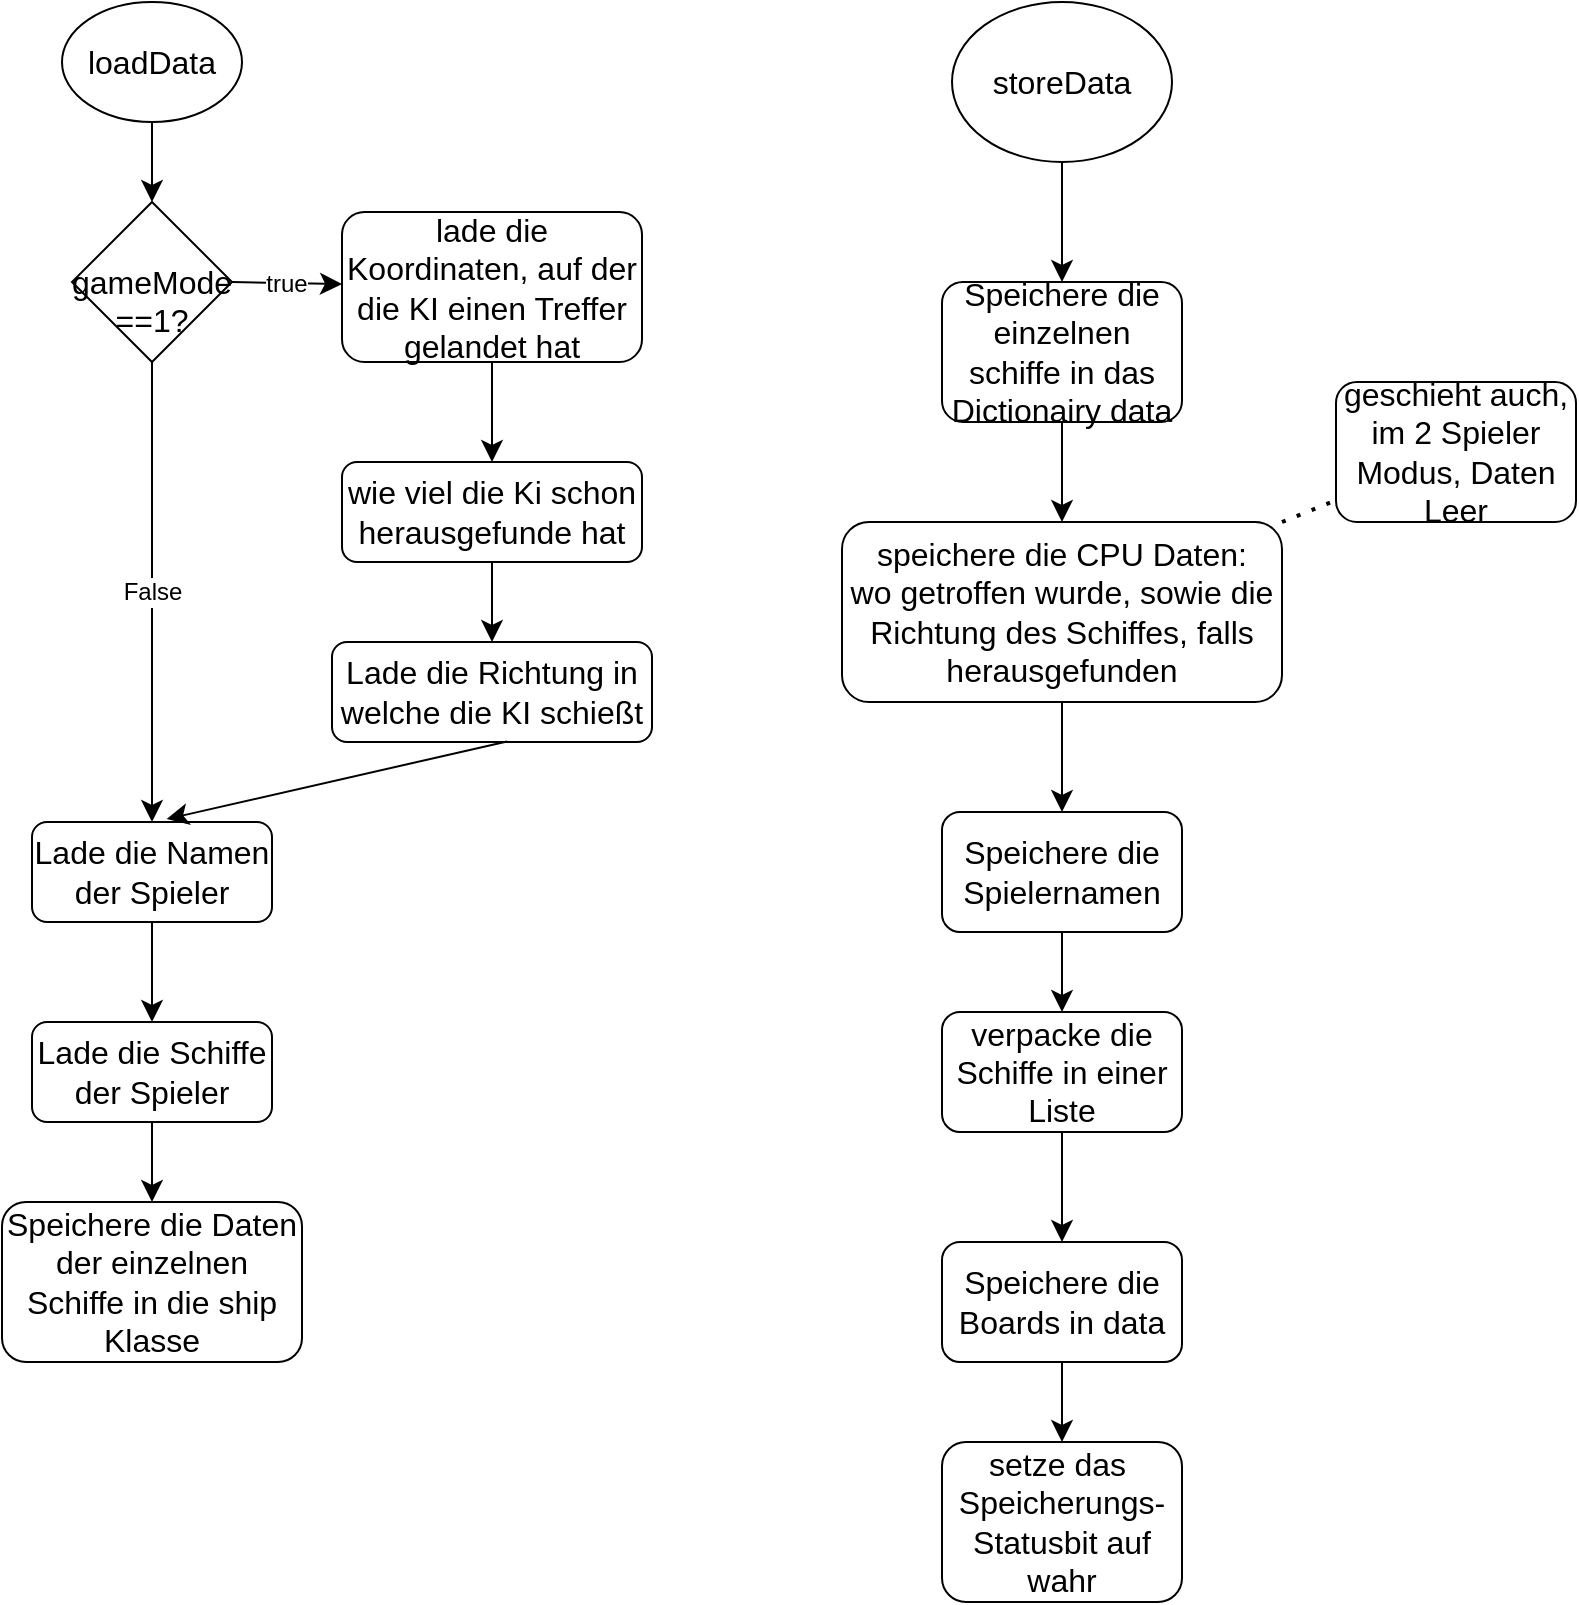 <mxfile version="21.2.6" type="device">
  <diagram id="C5RBs43oDa-KdzZeNtuy" name="Page-1">
    <mxGraphModel dx="531" dy="660" grid="1" gridSize="10" guides="1" tooltips="1" connect="1" arrows="1" fold="1" page="1" pageScale="1" pageWidth="827" pageHeight="1169" math="0" shadow="0">
      <root>
        <mxCell id="WIyWlLk6GJQsqaUBKTNV-0" />
        <mxCell id="WIyWlLk6GJQsqaUBKTNV-1" parent="WIyWlLk6GJQsqaUBKTNV-0" />
        <mxCell id="ptCqigWtE8vGRIYA4Drp-10" value="False" style="edgeStyle=none;curved=1;rounded=0;orthogonalLoop=1;jettySize=auto;html=1;fontSize=12;startSize=8;endSize=8;" edge="1" parent="WIyWlLk6GJQsqaUBKTNV-1" source="ptCqigWtE8vGRIYA4Drp-0" target="ptCqigWtE8vGRIYA4Drp-9">
          <mxGeometry relative="1" as="geometry" />
        </mxCell>
        <mxCell id="ptCqigWtE8vGRIYA4Drp-0" value="&lt;br&gt;gameMode&lt;br&gt;==1?" style="rhombus;whiteSpace=wrap;html=1;fontSize=16;" vertex="1" parent="WIyWlLk6GJQsqaUBKTNV-1">
          <mxGeometry x="75" y="150" width="80" height="80" as="geometry" />
        </mxCell>
        <mxCell id="ptCqigWtE8vGRIYA4Drp-2" value="" style="edgeStyle=none;curved=1;rounded=0;orthogonalLoop=1;jettySize=auto;html=1;fontSize=12;startSize=8;endSize=8;" edge="1" parent="WIyWlLk6GJQsqaUBKTNV-1" source="ptCqigWtE8vGRIYA4Drp-1" target="ptCqigWtE8vGRIYA4Drp-0">
          <mxGeometry relative="1" as="geometry" />
        </mxCell>
        <mxCell id="ptCqigWtE8vGRIYA4Drp-1" value="loadData" style="ellipse;whiteSpace=wrap;html=1;fontSize=16;" vertex="1" parent="WIyWlLk6GJQsqaUBKTNV-1">
          <mxGeometry x="70" y="50" width="90" height="60" as="geometry" />
        </mxCell>
        <mxCell id="ptCqigWtE8vGRIYA4Drp-3" value="true" style="endArrow=classic;html=1;rounded=0;fontSize=12;startSize=8;endSize=8;curved=1;exitX=1;exitY=0.5;exitDx=0;exitDy=0;" edge="1" parent="WIyWlLk6GJQsqaUBKTNV-1" source="ptCqigWtE8vGRIYA4Drp-0" target="ptCqigWtE8vGRIYA4Drp-4">
          <mxGeometry width="50" height="50" relative="1" as="geometry">
            <mxPoint x="150" y="250" as="sourcePoint" />
            <mxPoint x="210" y="190" as="targetPoint" />
          </mxGeometry>
        </mxCell>
        <mxCell id="ptCqigWtE8vGRIYA4Drp-6" value="" style="edgeStyle=none;curved=1;rounded=0;orthogonalLoop=1;jettySize=auto;html=1;fontSize=12;startSize=8;endSize=8;" edge="1" parent="WIyWlLk6GJQsqaUBKTNV-1" source="ptCqigWtE8vGRIYA4Drp-4" target="ptCqigWtE8vGRIYA4Drp-5">
          <mxGeometry relative="1" as="geometry" />
        </mxCell>
        <mxCell id="ptCqigWtE8vGRIYA4Drp-4" value="lade die Koordinaten, auf der die KI einen Treffer gelandet hat" style="rounded=1;whiteSpace=wrap;html=1;fontSize=16;" vertex="1" parent="WIyWlLk6GJQsqaUBKTNV-1">
          <mxGeometry x="210" y="155" width="150" height="75" as="geometry" />
        </mxCell>
        <mxCell id="ptCqigWtE8vGRIYA4Drp-8" value="" style="edgeStyle=none;curved=1;rounded=0;orthogonalLoop=1;jettySize=auto;html=1;fontSize=12;startSize=8;endSize=8;" edge="1" parent="WIyWlLk6GJQsqaUBKTNV-1" source="ptCqigWtE8vGRIYA4Drp-5" target="ptCqigWtE8vGRIYA4Drp-7">
          <mxGeometry relative="1" as="geometry" />
        </mxCell>
        <mxCell id="ptCqigWtE8vGRIYA4Drp-5" value="wie viel die Ki schon herausgefunde hat" style="rounded=1;whiteSpace=wrap;html=1;fontSize=16;" vertex="1" parent="WIyWlLk6GJQsqaUBKTNV-1">
          <mxGeometry x="210" y="280" width="150" height="50" as="geometry" />
        </mxCell>
        <mxCell id="ptCqigWtE8vGRIYA4Drp-7" value="Lade die Richtung in welche die KI schießt" style="rounded=1;whiteSpace=wrap;html=1;fontSize=16;" vertex="1" parent="WIyWlLk6GJQsqaUBKTNV-1">
          <mxGeometry x="205" y="370" width="160" height="50" as="geometry" />
        </mxCell>
        <mxCell id="ptCqigWtE8vGRIYA4Drp-13" value="" style="edgeStyle=none;curved=1;rounded=0;orthogonalLoop=1;jettySize=auto;html=1;fontSize=12;startSize=8;endSize=8;" edge="1" parent="WIyWlLk6GJQsqaUBKTNV-1" source="ptCqigWtE8vGRIYA4Drp-9" target="ptCqigWtE8vGRIYA4Drp-12">
          <mxGeometry relative="1" as="geometry" />
        </mxCell>
        <mxCell id="ptCqigWtE8vGRIYA4Drp-9" value="Lade die Namen der Spieler" style="rounded=1;whiteSpace=wrap;html=1;fontSize=16;" vertex="1" parent="WIyWlLk6GJQsqaUBKTNV-1">
          <mxGeometry x="55" y="460" width="120" height="50" as="geometry" />
        </mxCell>
        <mxCell id="ptCqigWtE8vGRIYA4Drp-11" value="" style="endArrow=classic;html=1;rounded=0;fontSize=12;startSize=8;endSize=8;curved=1;exitX=0.547;exitY=0.995;exitDx=0;exitDy=0;exitPerimeter=0;entryX=0.561;entryY=-0.029;entryDx=0;entryDy=0;entryPerimeter=0;" edge="1" parent="WIyWlLk6GJQsqaUBKTNV-1" source="ptCqigWtE8vGRIYA4Drp-7" target="ptCqigWtE8vGRIYA4Drp-9">
          <mxGeometry width="50" height="50" relative="1" as="geometry">
            <mxPoint x="70" y="440" as="sourcePoint" />
            <mxPoint x="120" y="390" as="targetPoint" />
          </mxGeometry>
        </mxCell>
        <mxCell id="ptCqigWtE8vGRIYA4Drp-15" value="" style="edgeStyle=none;curved=1;rounded=0;orthogonalLoop=1;jettySize=auto;html=1;fontSize=12;startSize=8;endSize=8;" edge="1" parent="WIyWlLk6GJQsqaUBKTNV-1" source="ptCqigWtE8vGRIYA4Drp-12" target="ptCqigWtE8vGRIYA4Drp-14">
          <mxGeometry relative="1" as="geometry" />
        </mxCell>
        <mxCell id="ptCqigWtE8vGRIYA4Drp-12" value="Lade die Schiffe der Spieler" style="rounded=1;whiteSpace=wrap;html=1;fontSize=16;" vertex="1" parent="WIyWlLk6GJQsqaUBKTNV-1">
          <mxGeometry x="55" y="560" width="120" height="50" as="geometry" />
        </mxCell>
        <mxCell id="ptCqigWtE8vGRIYA4Drp-14" value="Speichere die Daten der&amp;nbsp;einzelnen Schiffe in die ship Klasse" style="rounded=1;whiteSpace=wrap;html=1;fontSize=16;" vertex="1" parent="WIyWlLk6GJQsqaUBKTNV-1">
          <mxGeometry x="40" y="650" width="150" height="80" as="geometry" />
        </mxCell>
        <mxCell id="ptCqigWtE8vGRIYA4Drp-23" value="" style="edgeStyle=none;curved=1;rounded=0;orthogonalLoop=1;jettySize=auto;html=1;fontSize=12;startSize=8;endSize=8;" edge="1" parent="WIyWlLk6GJQsqaUBKTNV-1" source="ptCqigWtE8vGRIYA4Drp-18" target="ptCqigWtE8vGRIYA4Drp-19">
          <mxGeometry relative="1" as="geometry" />
        </mxCell>
        <mxCell id="ptCqigWtE8vGRIYA4Drp-18" value="storeData" style="ellipse;whiteSpace=wrap;html=1;fontSize=16;" vertex="1" parent="WIyWlLk6GJQsqaUBKTNV-1">
          <mxGeometry x="515" y="50" width="110" height="80" as="geometry" />
        </mxCell>
        <mxCell id="ptCqigWtE8vGRIYA4Drp-25" value="" style="edgeStyle=none;curved=1;rounded=0;orthogonalLoop=1;jettySize=auto;html=1;fontSize=12;startSize=8;endSize=8;" edge="1" parent="WIyWlLk6GJQsqaUBKTNV-1" source="ptCqigWtE8vGRIYA4Drp-19" target="ptCqigWtE8vGRIYA4Drp-24">
          <mxGeometry relative="1" as="geometry" />
        </mxCell>
        <mxCell id="ptCqigWtE8vGRIYA4Drp-19" value="Speichere die einzelnen schiffe in das Dictionairy data" style="rounded=1;whiteSpace=wrap;html=1;fontSize=16;" vertex="1" parent="WIyWlLk6GJQsqaUBKTNV-1">
          <mxGeometry x="510" y="190" width="120" height="70" as="geometry" />
        </mxCell>
        <mxCell id="ptCqigWtE8vGRIYA4Drp-27" value="" style="edgeStyle=none;curved=1;rounded=0;orthogonalLoop=1;jettySize=auto;html=1;fontSize=12;startSize=8;endSize=8;" edge="1" parent="WIyWlLk6GJQsqaUBKTNV-1" source="ptCqigWtE8vGRIYA4Drp-24" target="ptCqigWtE8vGRIYA4Drp-26">
          <mxGeometry relative="1" as="geometry" />
        </mxCell>
        <mxCell id="ptCqigWtE8vGRIYA4Drp-24" value="speichere die CPU Daten: &lt;br&gt;wo getroffen wurde, sowie die Richtung des Schiffes, falls herausgefunden" style="rounded=1;whiteSpace=wrap;html=1;fontSize=16;" vertex="1" parent="WIyWlLk6GJQsqaUBKTNV-1">
          <mxGeometry x="460" y="310" width="220" height="90" as="geometry" />
        </mxCell>
        <mxCell id="ptCqigWtE8vGRIYA4Drp-35" value="" style="edgeStyle=none;curved=1;rounded=0;orthogonalLoop=1;jettySize=auto;html=1;fontSize=12;startSize=8;endSize=8;" edge="1" parent="WIyWlLk6GJQsqaUBKTNV-1" source="ptCqigWtE8vGRIYA4Drp-26" target="ptCqigWtE8vGRIYA4Drp-32">
          <mxGeometry relative="1" as="geometry" />
        </mxCell>
        <mxCell id="ptCqigWtE8vGRIYA4Drp-26" value="Speichere die Spielernamen" style="rounded=1;whiteSpace=wrap;html=1;fontSize=16;" vertex="1" parent="WIyWlLk6GJQsqaUBKTNV-1">
          <mxGeometry x="510" y="455" width="120" height="60" as="geometry" />
        </mxCell>
        <mxCell id="ptCqigWtE8vGRIYA4Drp-28" value="" style="endArrow=none;dashed=1;html=1;dashPattern=1 3;strokeWidth=2;rounded=0;fontSize=12;startSize=8;endSize=8;curved=1;exitX=1;exitY=0;exitDx=0;exitDy=0;" edge="1" parent="WIyWlLk6GJQsqaUBKTNV-1" source="ptCqigWtE8vGRIYA4Drp-24" target="ptCqigWtE8vGRIYA4Drp-29">
          <mxGeometry width="50" height="50" relative="1" as="geometry">
            <mxPoint x="500" y="380" as="sourcePoint" />
            <mxPoint x="690" y="240" as="targetPoint" />
          </mxGeometry>
        </mxCell>
        <mxCell id="ptCqigWtE8vGRIYA4Drp-29" value="geschieht auch, im 2 Spieler&lt;br&gt;Modus, Daten Leer" style="rounded=1;whiteSpace=wrap;html=1;fontSize=16;" vertex="1" parent="WIyWlLk6GJQsqaUBKTNV-1">
          <mxGeometry x="707" y="240" width="120" height="70" as="geometry" />
        </mxCell>
        <mxCell id="ptCqigWtE8vGRIYA4Drp-38" value="" style="edgeStyle=none;curved=1;rounded=0;orthogonalLoop=1;jettySize=auto;html=1;fontSize=12;startSize=8;endSize=8;" edge="1" parent="WIyWlLk6GJQsqaUBKTNV-1" source="ptCqigWtE8vGRIYA4Drp-30" target="ptCqigWtE8vGRIYA4Drp-37">
          <mxGeometry relative="1" as="geometry" />
        </mxCell>
        <mxCell id="ptCqigWtE8vGRIYA4Drp-30" value="Speichere die Boards in data" style="rounded=1;whiteSpace=wrap;html=1;fontSize=16;" vertex="1" parent="WIyWlLk6GJQsqaUBKTNV-1">
          <mxGeometry x="510" y="670" width="120" height="60" as="geometry" />
        </mxCell>
        <mxCell id="ptCqigWtE8vGRIYA4Drp-36" value="" style="edgeStyle=none;curved=1;rounded=0;orthogonalLoop=1;jettySize=auto;html=1;fontSize=12;startSize=8;endSize=8;" edge="1" parent="WIyWlLk6GJQsqaUBKTNV-1" source="ptCqigWtE8vGRIYA4Drp-32" target="ptCqigWtE8vGRIYA4Drp-30">
          <mxGeometry relative="1" as="geometry" />
        </mxCell>
        <mxCell id="ptCqigWtE8vGRIYA4Drp-32" value="verpacke die Schiffe in einer Liste" style="rounded=1;whiteSpace=wrap;html=1;fontSize=16;" vertex="1" parent="WIyWlLk6GJQsqaUBKTNV-1">
          <mxGeometry x="510" y="555" width="120" height="60" as="geometry" />
        </mxCell>
        <mxCell id="ptCqigWtE8vGRIYA4Drp-37" value="setze das&amp;nbsp; Speicherungs-&lt;br&gt;Statusbit auf wahr" style="rounded=1;whiteSpace=wrap;html=1;fontSize=16;" vertex="1" parent="WIyWlLk6GJQsqaUBKTNV-1">
          <mxGeometry x="510" y="770" width="120" height="80" as="geometry" />
        </mxCell>
      </root>
    </mxGraphModel>
  </diagram>
</mxfile>
